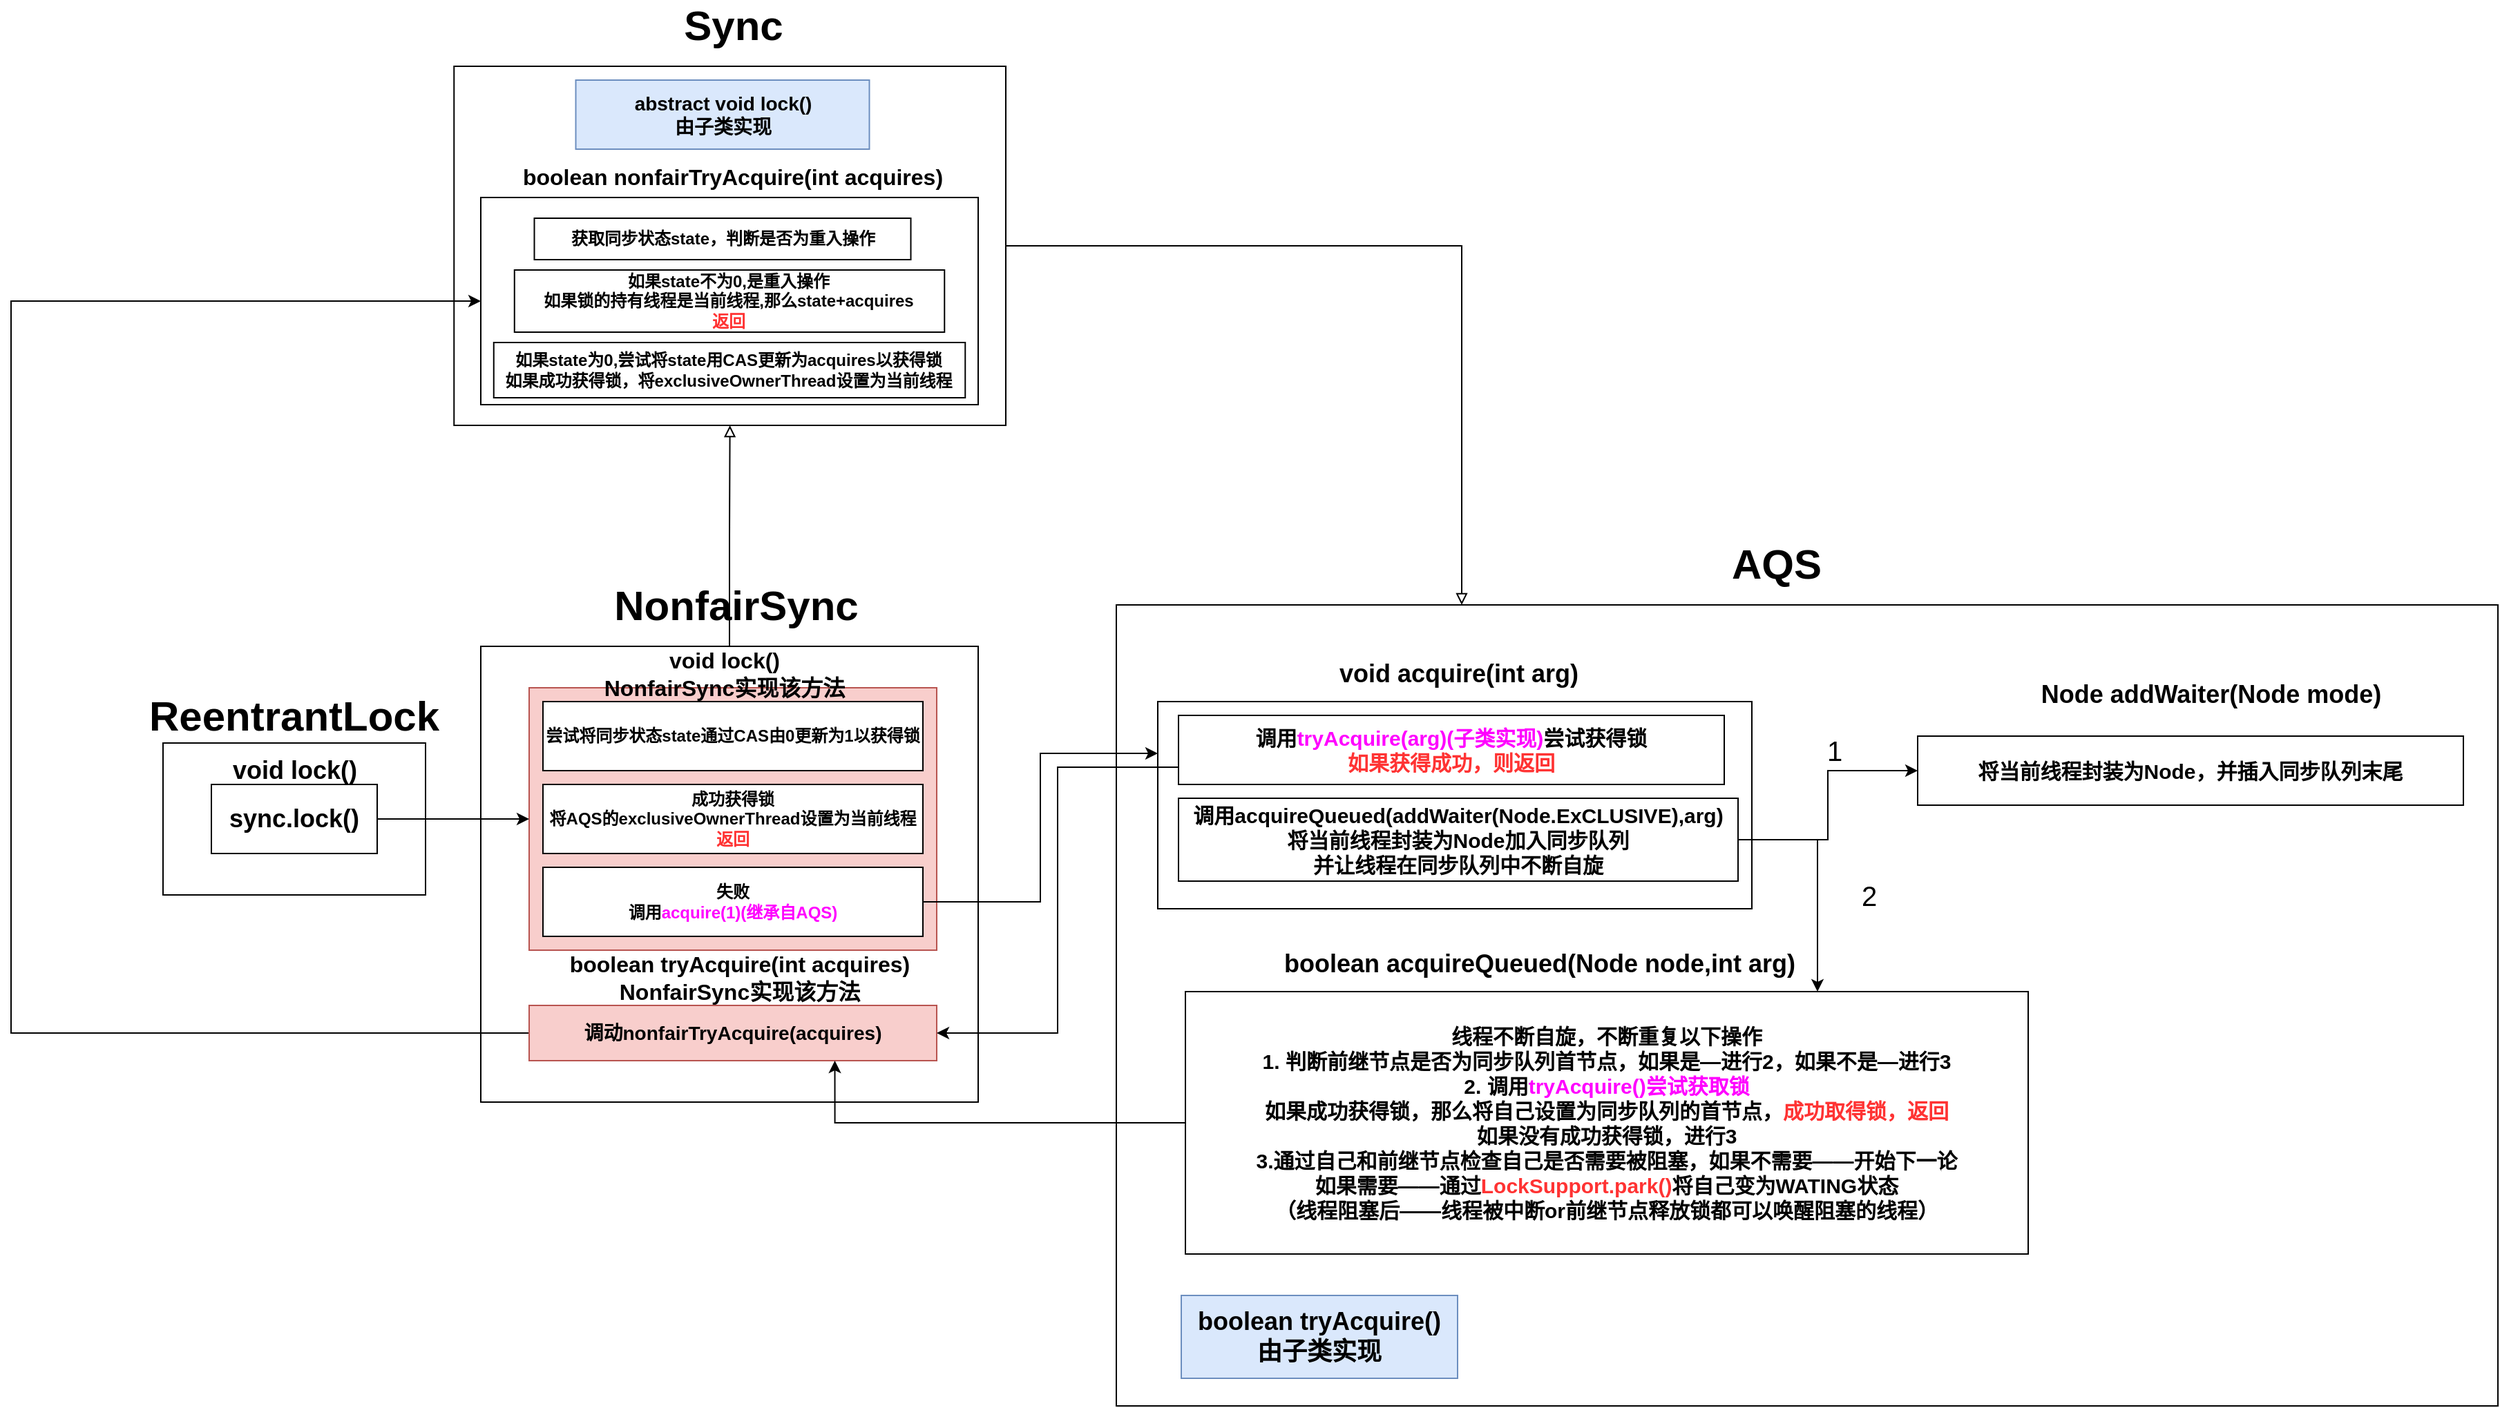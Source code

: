 <mxfile version="15.2.7" type="device"><diagram id="Z5xAEmXpTh5jQPr2pjgx" name="第 1 页"><mxGraphModel dx="1865" dy="1776" grid="1" gridSize="10" guides="1" tooltips="1" connect="1" arrows="1" fold="1" page="1" pageScale="1" pageWidth="827" pageHeight="1169" math="0" shadow="0"><root><mxCell id="0"/><mxCell id="1" parent="0"/><mxCell id="ZTqFy_tbX79jajDcAugP-1" value="" style="rounded=0;whiteSpace=wrap;html=1;" parent="1" vertex="1"><mxGeometry x="-110" width="190" height="110" as="geometry"/></mxCell><mxCell id="ZTqFy_tbX79jajDcAugP-2" value="&lt;b&gt;&lt;font style=&quot;font-size: 30px&quot;&gt;ReentrantLock&lt;/font&gt;&lt;/b&gt;" style="text;html=1;strokeColor=none;fillColor=none;align=center;verticalAlign=middle;whiteSpace=wrap;rounded=0;" parent="1" vertex="1"><mxGeometry x="-35" y="-30" width="40" height="20" as="geometry"/></mxCell><mxCell id="ZTqFy_tbX79jajDcAugP-3" value="&lt;b&gt;&lt;font style=&quot;font-size: 18px&quot;&gt;sync.lock()&lt;/font&gt;&lt;/b&gt;" style="rounded=0;whiteSpace=wrap;html=1;" parent="1" vertex="1"><mxGeometry x="-75" y="30" width="120" height="50" as="geometry"/></mxCell><mxCell id="ZTqFy_tbX79jajDcAugP-4" value="&lt;b&gt;&lt;font style=&quot;font-size: 18px&quot;&gt;void lock()&lt;/font&gt;&lt;/b&gt;" style="text;html=1;strokeColor=none;fillColor=none;align=center;verticalAlign=middle;whiteSpace=wrap;rounded=0;" parent="1" vertex="1"><mxGeometry x="-62.5" y="10" width="95" height="20" as="geometry"/></mxCell><mxCell id="od0GeVjEdFPuudWrPb_o-4" style="edgeStyle=orthogonalEdgeStyle;rounded=0;orthogonalLoop=1;jettySize=auto;html=1;exitX=0.5;exitY=0;exitDx=0;exitDy=0;entryX=0.5;entryY=1;entryDx=0;entryDy=0;endArrow=block;endFill=0;" parent="1" source="ZTqFy_tbX79jajDcAugP-5" target="od0GeVjEdFPuudWrPb_o-1" edge="1"><mxGeometry relative="1" as="geometry"/></mxCell><mxCell id="ZTqFy_tbX79jajDcAugP-5" value="" style="rounded=0;whiteSpace=wrap;html=1;" parent="1" vertex="1"><mxGeometry x="120" y="-70" width="360" height="330" as="geometry"/></mxCell><mxCell id="ZTqFy_tbX79jajDcAugP-6" value="&lt;b&gt;&lt;font style=&quot;font-size: 30px&quot;&gt;NonfairSync&lt;/font&gt;&lt;/b&gt;" style="text;html=1;strokeColor=none;fillColor=none;align=center;verticalAlign=middle;whiteSpace=wrap;rounded=0;" parent="1" vertex="1"><mxGeometry x="285" y="-110" width="40" height="20" as="geometry"/></mxCell><mxCell id="ZTqFy_tbX79jajDcAugP-7" value="" style="rounded=0;whiteSpace=wrap;html=1;fillColor=#f8cecc;strokeColor=#b85450;" parent="1" vertex="1"><mxGeometry x="155" y="-40" width="295" height="190" as="geometry"/></mxCell><mxCell id="ZTqFy_tbX79jajDcAugP-8" value="&lt;b&gt;&lt;font style=&quot;font-size: 16px&quot;&gt;void lock()&lt;br&gt;NonfairSync实现该方法&lt;br&gt;&lt;/font&gt;&lt;/b&gt;" style="text;html=1;strokeColor=none;fillColor=none;align=center;verticalAlign=middle;whiteSpace=wrap;rounded=0;" parent="1" vertex="1"><mxGeometry x="188.75" y="-60" width="215" height="20" as="geometry"/></mxCell><mxCell id="ZTqFy_tbX79jajDcAugP-10" value="&lt;b&gt;尝试将同步状态state通过CAS由0更新为1以获得锁&lt;/b&gt;" style="rounded=0;whiteSpace=wrap;html=1;" parent="1" vertex="1"><mxGeometry x="165" y="-30" width="275" height="50" as="geometry"/></mxCell><mxCell id="ZTqFy_tbX79jajDcAugP-11" value="&lt;b&gt;成功获得锁&lt;br&gt;将AQS的exclusiveOwnerThread设置为当前线程&lt;br&gt;&lt;font color=&quot;#ff3333&quot;&gt;返回&lt;/font&gt;&lt;br&gt;&lt;/b&gt;" style="rounded=0;whiteSpace=wrap;html=1;" parent="1" vertex="1"><mxGeometry x="165" y="30" width="275" height="50" as="geometry"/></mxCell><mxCell id="ZTqFy_tbX79jajDcAugP-12" value="&lt;b&gt;失败&lt;br&gt;调用&lt;font color=&quot;#ff00ff&quot;&gt;acquire(1)(继承自AQS)&lt;/font&gt;&lt;br&gt;&lt;/b&gt;" style="rounded=0;whiteSpace=wrap;html=1;" parent="1" vertex="1"><mxGeometry x="165" y="90" width="275" height="50" as="geometry"/></mxCell><mxCell id="od0GeVjEdFPuudWrPb_o-33" style="edgeStyle=orthogonalEdgeStyle;rounded=0;orthogonalLoop=1;jettySize=auto;html=1;exitX=1;exitY=0.5;exitDx=0;exitDy=0;entryX=0.25;entryY=0;entryDx=0;entryDy=0;endArrow=block;endFill=0;" parent="1" source="od0GeVjEdFPuudWrPb_o-1" target="od0GeVjEdFPuudWrPb_o-13" edge="1"><mxGeometry relative="1" as="geometry"/></mxCell><mxCell id="od0GeVjEdFPuudWrPb_o-1" value="" style="rounded=0;whiteSpace=wrap;html=1;" parent="1" vertex="1"><mxGeometry x="100.63" y="-490" width="399.37" height="260" as="geometry"/></mxCell><mxCell id="od0GeVjEdFPuudWrPb_o-2" value="&lt;b&gt;&lt;font style=&quot;font-size: 30px&quot;&gt;Sync&lt;/font&gt;&lt;/b&gt;" style="text;html=1;strokeColor=none;fillColor=none;align=center;verticalAlign=middle;whiteSpace=wrap;rounded=0;" parent="1" vertex="1"><mxGeometry x="282.5" y="-530" width="40" height="20" as="geometry"/></mxCell><mxCell id="od0GeVjEdFPuudWrPb_o-7" value="&lt;b&gt;&lt;font style=&quot;font-size: 14px&quot;&gt;abstract void lock()&lt;br&gt;由子类实现&lt;br&gt;&lt;/font&gt;&lt;/b&gt;" style="rounded=0;whiteSpace=wrap;html=1;fillColor=#dae8fc;strokeColor=#6c8ebf;" parent="1" vertex="1"><mxGeometry x="188.75" y="-480" width="212.5" height="50" as="geometry"/></mxCell><mxCell id="od0GeVjEdFPuudWrPb_o-41" style="edgeStyle=orthogonalEdgeStyle;rounded=0;orthogonalLoop=1;jettySize=auto;html=1;exitX=0;exitY=0.5;exitDx=0;exitDy=0;entryX=0;entryY=0.5;entryDx=0;entryDy=0;endArrow=classic;endFill=1;" parent="1" source="od0GeVjEdFPuudWrPb_o-8" target="od0GeVjEdFPuudWrPb_o-39" edge="1"><mxGeometry relative="1" as="geometry"><Array as="points"><mxPoint x="-220" y="210"/><mxPoint x="-220" y="-320"/></Array></mxGeometry></mxCell><mxCell id="od0GeVjEdFPuudWrPb_o-8" value="&lt;b&gt;&lt;font style=&quot;font-size: 14px&quot;&gt;调动nonfairTryAcquire(acquires)&lt;/font&gt;&lt;/b&gt;" style="rounded=0;whiteSpace=wrap;html=1;fillColor=#f8cecc;strokeColor=#b85450;" parent="1" vertex="1"><mxGeometry x="155" y="190" width="295" height="40" as="geometry"/></mxCell><mxCell id="od0GeVjEdFPuudWrPb_o-9" value="&lt;b&gt;&lt;font style=&quot;font-size: 16px&quot;&gt;boolean tryAcquire(int acquires)&lt;br&gt;NonfairSync实现该方法&lt;br&gt;&lt;/font&gt;&lt;/b&gt;" style="text;html=1;strokeColor=none;fillColor=none;align=center;verticalAlign=middle;whiteSpace=wrap;rounded=0;" parent="1" vertex="1"><mxGeometry x="175" y="160" width="265" height="20" as="geometry"/></mxCell><mxCell id="od0GeVjEdFPuudWrPb_o-13" value="" style="rounded=0;whiteSpace=wrap;html=1;" parent="1" vertex="1"><mxGeometry x="580" y="-100" width="1000" height="580" as="geometry"/></mxCell><mxCell id="od0GeVjEdFPuudWrPb_o-14" value="&lt;b&gt;&lt;font style=&quot;font-size: 30px&quot;&gt;AQS&lt;/font&gt;&lt;/b&gt;" style="text;html=1;strokeColor=none;fillColor=none;align=center;verticalAlign=middle;whiteSpace=wrap;rounded=0;" parent="1" vertex="1"><mxGeometry x="1038" y="-140" width="40" height="20" as="geometry"/></mxCell><mxCell id="od0GeVjEdFPuudWrPb_o-15" value="" style="rounded=0;whiteSpace=wrap;html=1;" parent="1" vertex="1"><mxGeometry x="610" y="-30" width="430" height="150" as="geometry"/></mxCell><mxCell id="od0GeVjEdFPuudWrPb_o-16" value="&lt;b&gt;&lt;font style=&quot;font-size: 18px&quot;&gt;void acquire(int arg)&lt;/font&gt;&lt;/b&gt;" style="text;html=1;strokeColor=none;fillColor=none;align=center;verticalAlign=middle;whiteSpace=wrap;rounded=0;" parent="1" vertex="1"><mxGeometry x="719.5" y="-60" width="216" height="20" as="geometry"/></mxCell><mxCell id="od0GeVjEdFPuudWrPb_o-35" style="edgeStyle=orthogonalEdgeStyle;rounded=0;orthogonalLoop=1;jettySize=auto;html=1;exitX=0;exitY=0.75;exitDx=0;exitDy=0;entryX=1;entryY=0.5;entryDx=0;entryDy=0;endArrow=classic;endFill=1;" parent="1" source="od0GeVjEdFPuudWrPb_o-17" target="od0GeVjEdFPuudWrPb_o-8" edge="1"><mxGeometry relative="1" as="geometry"/></mxCell><mxCell id="od0GeVjEdFPuudWrPb_o-17" value="&lt;b style=&quot;font-size: 15px&quot;&gt;调用&lt;font color=&quot;#ff00ff&quot;&gt;tryAcquire(arg)(子类实现)&lt;/font&gt;尝试获得锁&lt;br&gt;&lt;font color=&quot;#ff3333&quot;&gt;如果获得成功，&lt;font style=&quot;font-size: 15px&quot;&gt;则返回&lt;/font&gt;&lt;/font&gt;&lt;/b&gt;" style="rounded=0;whiteSpace=wrap;html=1;" parent="1" vertex="1"><mxGeometry x="625" y="-20" width="395" height="50" as="geometry"/></mxCell><mxCell id="od0GeVjEdFPuudWrPb_o-18" style="edgeStyle=orthogonalEdgeStyle;rounded=0;orthogonalLoop=1;jettySize=auto;html=1;exitX=1;exitY=0.5;exitDx=0;exitDy=0;" parent="1" source="od0GeVjEdFPuudWrPb_o-20" target="od0GeVjEdFPuudWrPb_o-22" edge="1"><mxGeometry relative="1" as="geometry"/></mxCell><mxCell id="od0GeVjEdFPuudWrPb_o-19" style="edgeStyle=orthogonalEdgeStyle;rounded=0;orthogonalLoop=1;jettySize=auto;html=1;exitX=1;exitY=0.5;exitDx=0;exitDy=0;entryX=0.75;entryY=0;entryDx=0;entryDy=0;" parent="1" source="od0GeVjEdFPuudWrPb_o-20" target="od0GeVjEdFPuudWrPb_o-25" edge="1"><mxGeometry relative="1" as="geometry"/></mxCell><mxCell id="od0GeVjEdFPuudWrPb_o-20" value="&lt;b&gt;&lt;font style=&quot;font-size: 15px&quot;&gt;调用acquireQueued(addWaiter(Node.ExCLUSIVE),arg)&lt;br&gt;将当前线程封装为Node加入同步队列&lt;br&gt;并让线程在同步队列中不断自旋&lt;br&gt;&lt;/font&gt;&lt;/b&gt;" style="rounded=0;whiteSpace=wrap;html=1;" parent="1" vertex="1"><mxGeometry x="625" y="40" width="405" height="60" as="geometry"/></mxCell><mxCell id="od0GeVjEdFPuudWrPb_o-21" value="&lt;b&gt;&lt;font style=&quot;font-size: 18px&quot;&gt;Node addWaiter(Node mode)&lt;/font&gt;&lt;/b&gt;" style="text;html=1;strokeColor=none;fillColor=none;align=center;verticalAlign=middle;whiteSpace=wrap;rounded=0;" parent="1" vertex="1"><mxGeometry x="1242" y="-45" width="260.5" height="20" as="geometry"/></mxCell><mxCell id="od0GeVjEdFPuudWrPb_o-22" value="&lt;span style=&quot;font-size: 15px&quot;&gt;&lt;b&gt;将当前线程封装为Node，并插入同步队列末尾&lt;/b&gt;&lt;/span&gt;" style="rounded=0;whiteSpace=wrap;html=1;" parent="1" vertex="1"><mxGeometry x="1160" y="-5" width="395" height="50" as="geometry"/></mxCell><mxCell id="od0GeVjEdFPuudWrPb_o-23" value="&lt;font style=&quot;font-size: 20px&quot;&gt;1&lt;/font&gt;" style="text;html=1;strokeColor=none;fillColor=none;align=center;verticalAlign=middle;whiteSpace=wrap;rounded=0;" parent="1" vertex="1"><mxGeometry x="1080" y="-5" width="40" height="20" as="geometry"/></mxCell><mxCell id="od0GeVjEdFPuudWrPb_o-24" value="&lt;span style=&quot;font-size: 18px&quot;&gt;&lt;b&gt;&amp;nbsp;boolean acquireQueued(Node node,int arg)&lt;/b&gt;&lt;/span&gt;" style="text;html=1;strokeColor=none;fillColor=none;align=center;verticalAlign=middle;whiteSpace=wrap;rounded=0;" parent="1" vertex="1"><mxGeometry x="690" y="150" width="388" height="20" as="geometry"/></mxCell><mxCell id="od0GeVjEdFPuudWrPb_o-37" style="edgeStyle=orthogonalEdgeStyle;rounded=0;orthogonalLoop=1;jettySize=auto;html=1;exitX=0;exitY=0.5;exitDx=0;exitDy=0;entryX=0.75;entryY=1;entryDx=0;entryDy=0;endArrow=classic;endFill=1;" parent="1" source="od0GeVjEdFPuudWrPb_o-25" target="od0GeVjEdFPuudWrPb_o-8" edge="1"><mxGeometry relative="1" as="geometry"/></mxCell><mxCell id="od0GeVjEdFPuudWrPb_o-25" value="&lt;b style=&quot;font-size: 15px&quot;&gt;线程不断自旋，不断重复以下操作&lt;br&gt;1. 判断前继节点是否为同步队列首节点，如果是—进行2，如果不是—进行3&lt;br&gt;2. 调用&lt;font color=&quot;#ff00ff&quot;&gt;tryAcquire()尝试获取锁&lt;br&gt;&lt;/font&gt;如果成功获得锁，那么将自己设置为同步队列的首节点，&lt;font color=&quot;#ff3333&quot;&gt;成功取得锁，返回&lt;br&gt;&lt;/font&gt;如果没有成功获得锁，进行3&lt;br&gt;3.通过自己和前继节点检查自己是否需要被阻塞，如果不需要——开始下一论&lt;br&gt;如果需要——通过&lt;font color=&quot;#ff3333&quot;&gt;LockSupport.park()&lt;/font&gt;将自己变为WATING状态&lt;br&gt;（线程阻塞后——线程被中断or前继节点释放锁都可以唤醒阻塞的线程）&lt;br&gt;&lt;/b&gt;" style="rounded=0;whiteSpace=wrap;html=1;" parent="1" vertex="1"><mxGeometry x="630" y="180" width="610" height="190" as="geometry"/></mxCell><mxCell id="od0GeVjEdFPuudWrPb_o-26" value="&lt;font style=&quot;font-size: 20px&quot;&gt;2&lt;/font&gt;" style="text;html=1;strokeColor=none;fillColor=none;align=center;verticalAlign=middle;whiteSpace=wrap;rounded=0;" parent="1" vertex="1"><mxGeometry x="1105" y="100" width="40" height="20" as="geometry"/></mxCell><mxCell id="od0GeVjEdFPuudWrPb_o-32" style="edgeStyle=orthogonalEdgeStyle;rounded=0;orthogonalLoop=1;jettySize=auto;html=1;exitX=1;exitY=0.5;exitDx=0;exitDy=0;entryX=0;entryY=0.5;entryDx=0;entryDy=0;endArrow=classic;endFill=1;" parent="1" source="ZTqFy_tbX79jajDcAugP-3" target="ZTqFy_tbX79jajDcAugP-7" edge="1"><mxGeometry relative="1" as="geometry"/></mxCell><mxCell id="od0GeVjEdFPuudWrPb_o-34" style="edgeStyle=orthogonalEdgeStyle;rounded=0;orthogonalLoop=1;jettySize=auto;html=1;exitX=1;exitY=0.5;exitDx=0;exitDy=0;entryX=0;entryY=0.25;entryDx=0;entryDy=0;endArrow=classic;endFill=1;" parent="1" source="ZTqFy_tbX79jajDcAugP-12" target="od0GeVjEdFPuudWrPb_o-15" edge="1"><mxGeometry relative="1" as="geometry"/></mxCell><mxCell id="od0GeVjEdFPuudWrPb_o-39" value="" style="rounded=0;whiteSpace=wrap;html=1;" parent="1" vertex="1"><mxGeometry x="120" y="-395" width="360" height="150" as="geometry"/></mxCell><mxCell id="od0GeVjEdFPuudWrPb_o-40" value="&lt;b&gt;&lt;font style=&quot;font-size: 16px&quot;&gt;boolean nonfairTryAcquire(int acquires)&lt;/font&gt;&lt;/b&gt;" style="text;html=1;strokeColor=none;fillColor=none;align=center;verticalAlign=middle;whiteSpace=wrap;rounded=0;" parent="1" vertex="1"><mxGeometry x="136.88" y="-420" width="331.25" height="20" as="geometry"/></mxCell><mxCell id="od0GeVjEdFPuudWrPb_o-42" value="&lt;b&gt;&lt;font style=&quot;font-size: 18px&quot;&gt;boolean tryAcquire()&lt;br&gt;由子类实现&lt;br&gt;&lt;/font&gt;&lt;/b&gt;" style="rounded=0;whiteSpace=wrap;html=1;fillColor=#dae8fc;strokeColor=#6c8ebf;" parent="1" vertex="1"><mxGeometry x="627" y="400" width="200" height="60" as="geometry"/></mxCell><mxCell id="od0GeVjEdFPuudWrPb_o-43" value="&lt;b&gt;获取同步状态state，判断是否为重入操作&lt;/b&gt;" style="rounded=0;whiteSpace=wrap;html=1;" parent="1" vertex="1"><mxGeometry x="158.75" y="-380" width="272.5" height="30" as="geometry"/></mxCell><mxCell id="od0GeVjEdFPuudWrPb_o-44" value="&lt;b&gt;如果state不为0,是重入操作&lt;br&gt;如果锁的持有线程是当前线程,那么state+acquires&lt;br&gt;&lt;font color=&quot;#ff3333&quot;&gt;返回&lt;/font&gt;&lt;br&gt;&lt;/b&gt;" style="rounded=0;whiteSpace=wrap;html=1;" parent="1" vertex="1"><mxGeometry x="144.38" y="-342.5" width="311.25" height="45" as="geometry"/></mxCell><mxCell id="od0GeVjEdFPuudWrPb_o-45" value="&lt;b&gt;如果state为0,尝试将state用CAS更新为acquires以获得锁&lt;br&gt;如果成功获得锁，将exclusiveOwnerThread设置为当前线程&lt;br&gt;&lt;/b&gt;" style="rounded=0;whiteSpace=wrap;html=1;" parent="1" vertex="1"><mxGeometry x="129.38" y="-290" width="341.25" height="40" as="geometry"/></mxCell></root></mxGraphModel></diagram></mxfile>